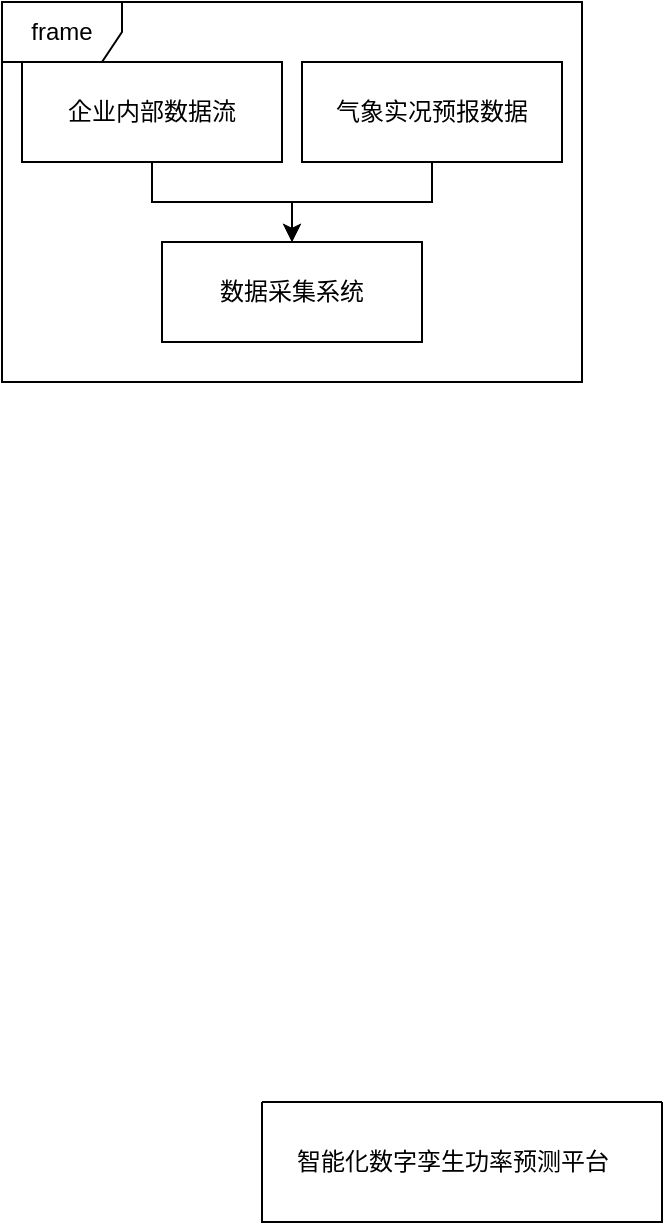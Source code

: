 <mxfile version="24.7.14">
  <diagram name="第 1 页" id="hT4MuIF2iHeOOK94GY5G">
    <mxGraphModel dx="2066" dy="1141" grid="1" gridSize="10" guides="1" tooltips="1" connect="1" arrows="1" fold="1" page="1" pageScale="1" pageWidth="827" pageHeight="1169" math="0" shadow="0">
      <root>
        <mxCell id="0" />
        <mxCell id="1" parent="0" />
        <mxCell id="2e4fJl39eeag5jgnklha-1" value="" style="swimlane;startSize=0;" vertex="1" parent="1">
          <mxGeometry x="340" y="830" width="200" height="60" as="geometry" />
        </mxCell>
        <mxCell id="2e4fJl39eeag5jgnklha-2" value="智能化数字孪生功率预测平台" style="text;html=1;align=center;verticalAlign=middle;resizable=0;points=[];autosize=1;strokeColor=none;fillColor=none;" vertex="1" parent="2e4fJl39eeag5jgnklha-1">
          <mxGeometry x="5" y="15" width="180" height="30" as="geometry" />
        </mxCell>
        <mxCell id="2e4fJl39eeag5jgnklha-10" value="" style="edgeStyle=orthogonalEdgeStyle;rounded=0;orthogonalLoop=1;jettySize=auto;html=1;" edge="1" parent="1" source="2e4fJl39eeag5jgnklha-4" target="2e4fJl39eeag5jgnklha-6">
          <mxGeometry relative="1" as="geometry" />
        </mxCell>
        <mxCell id="2e4fJl39eeag5jgnklha-4" value="企业内部数据流" style="html=1;whiteSpace=wrap;" vertex="1" parent="1">
          <mxGeometry x="220" y="310" width="130" height="50" as="geometry" />
        </mxCell>
        <mxCell id="2e4fJl39eeag5jgnklha-6" value="数据采集系统" style="html=1;whiteSpace=wrap;" vertex="1" parent="1">
          <mxGeometry x="290" y="400" width="130" height="50" as="geometry" />
        </mxCell>
        <mxCell id="2e4fJl39eeag5jgnklha-11" value="" style="edgeStyle=orthogonalEdgeStyle;rounded=0;orthogonalLoop=1;jettySize=auto;html=1;" edge="1" parent="1" source="2e4fJl39eeag5jgnklha-7" target="2e4fJl39eeag5jgnklha-6">
          <mxGeometry relative="1" as="geometry" />
        </mxCell>
        <mxCell id="2e4fJl39eeag5jgnklha-7" value="气象实况预报数据" style="html=1;whiteSpace=wrap;" vertex="1" parent="1">
          <mxGeometry x="360" y="310" width="130" height="50" as="geometry" />
        </mxCell>
        <mxCell id="2e4fJl39eeag5jgnklha-8" value="frame" style="shape=umlFrame;whiteSpace=wrap;html=1;pointerEvents=0;" vertex="1" parent="1">
          <mxGeometry x="210" y="280" width="290" height="190" as="geometry" />
        </mxCell>
      </root>
    </mxGraphModel>
  </diagram>
</mxfile>
